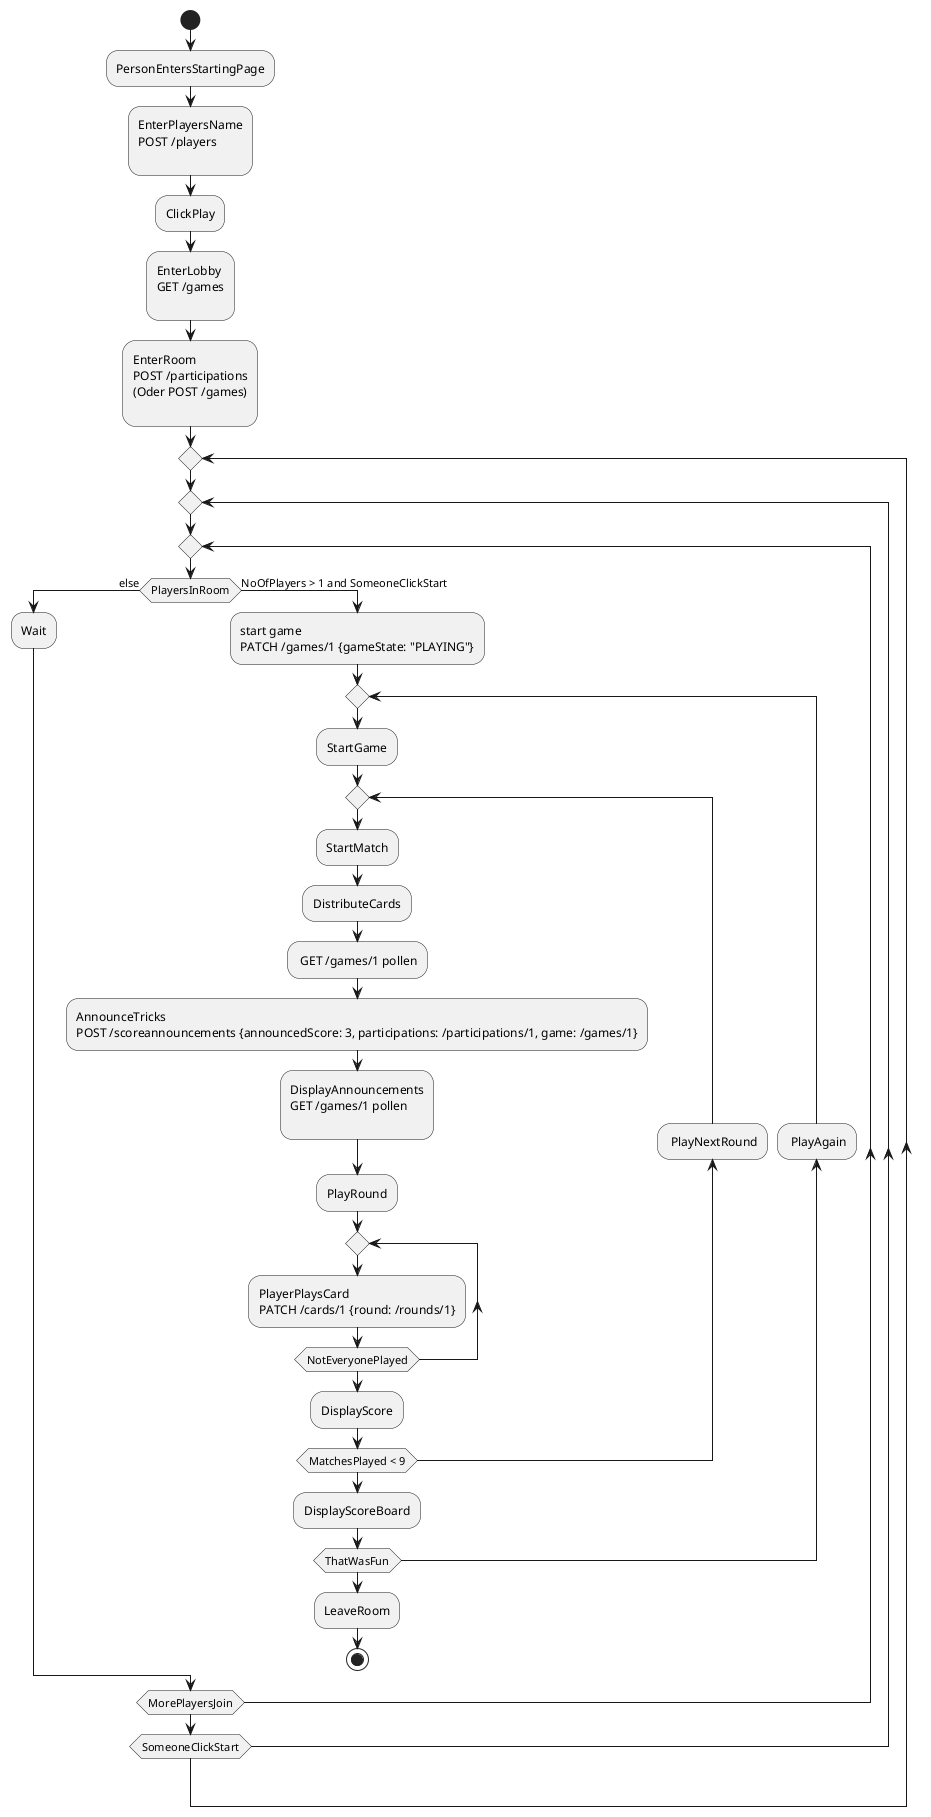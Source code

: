 @startuml
'https://plantuml.com/activity-diagram-beta

start
:PersonEntersStartingPage;
:EnterPlayersName
POST /players
;
:ClickPlay;
:EnterLobby
GET /games
;
'if (EnterRoom) then (CreateNewRoom)
    ':CreateNewRoom;
'else (ExistingRoom)
    ':EnterExistingRoom;
'endif
:EnterRoom
POST /participations
(Oder POST /games)
;
repeat
repeat
repeat
    if (PlayersInRoom) then (else)
        :Wait;
    else (NoOfPlayers > 1 and SomeoneClickStart)
        :start game
        PATCH /games/1 {gameState: "PLAYING"};
        repeat
        :StartGame;
        repeat
            :StartMatch;
            :DistributeCards;
            : GET /games/1 pollen;
            :AnnounceTricks
            POST /scoreannouncements {announcedScore: 3, participations: /participations/1, game: /games/1};
            :DisplayAnnouncements
            GET /games/1 pollen
            ;
            :PlayRound;
            repeat
            :PlayerPlaysCard
            PATCH /cards/1 {round: /rounds/1};
            repeat while (NotEveryonePlayed)
            :DisplayScore;
            backward: PlayNextRound;
        repeat while (MatchesPlayed < 9)
        :DisplayScoreBoard;
        backward: PlayAgain;
        repeat while (ThatWasFun)
        :LeaveRoom;
        stop
    endif
repeat while (MorePlayersJoin)
repeat while (SomeoneClickStart)

@enduml
